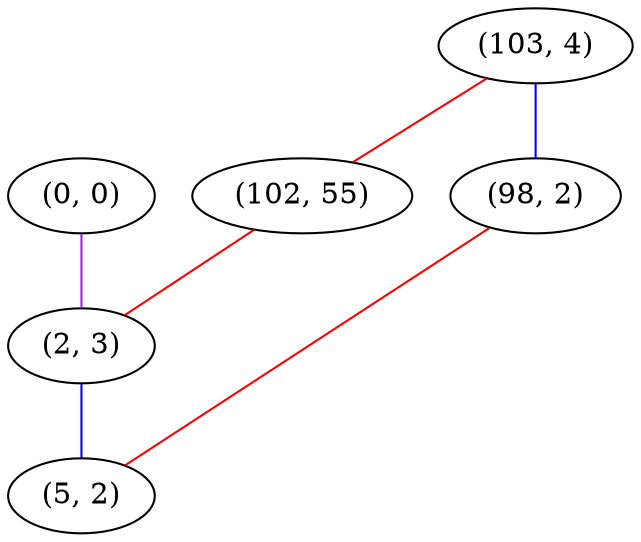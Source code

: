 graph "" {
"(0, 0)";
"(103, 4)";
"(102, 55)";
"(98, 2)";
"(2, 3)";
"(5, 2)";
"(0, 0)" -- "(2, 3)"  [color=purple, key=0, weight=4];
"(103, 4)" -- "(102, 55)"  [color=red, key=0, weight=1];
"(103, 4)" -- "(98, 2)"  [color=blue, key=0, weight=3];
"(102, 55)" -- "(2, 3)"  [color=red, key=0, weight=1];
"(98, 2)" -- "(5, 2)"  [color=red, key=0, weight=1];
"(2, 3)" -- "(5, 2)"  [color=blue, key=0, weight=3];
}
